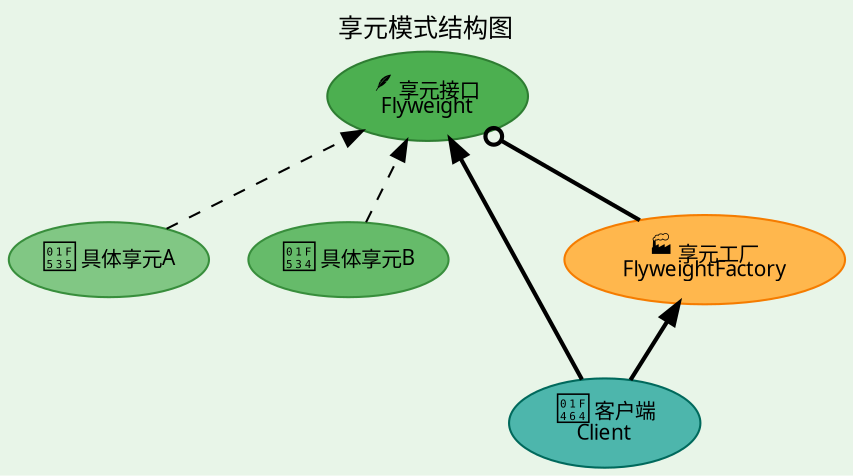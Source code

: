 digraph FlyweightPattern {
    graph [fontname="Microsoft YaHei", fontsize=12, bgcolor="#e8f5e8"];
    node [fontname="Microsoft YaHei", fontsize=10, style="filled,rounded"];
    edge [fontname="Microsoft YaHei", fontsize=8];

    rankdir=BT;

    Flyweight [label="🪶 享元接口\nFlyweight", fillcolor="#4caf50", color="#2e7d32"];
    ConcreteFlyweightA [label="🔵 具体享元A", fillcolor="#81c784", color="#388e3c"];
    ConcreteFlyweightB [label="🔴 具体享元B", fillcolor="#66bb6a", color="#388e3c"];
    FlyweightFactory [label="🏭 享元工厂\nFlyweightFactory", fillcolor="#ffb74d", color="#f57c00"];
    Client [label="👤 客户端\nClient", fillcolor="#4db6ac", color="#00695c"];

    ConcreteFlyweightA -> Flyweight [style="dashed"];
    ConcreteFlyweightB -> Flyweight [style="dashed"];
    FlyweightFactory -> Flyweight [style="bold", arrowhead=odot];
    Client -> FlyweightFactory [style="bold"];
    Client -> Flyweight [style="bold"];

    labelloc="t";
    label="享元模式结构图";
}

